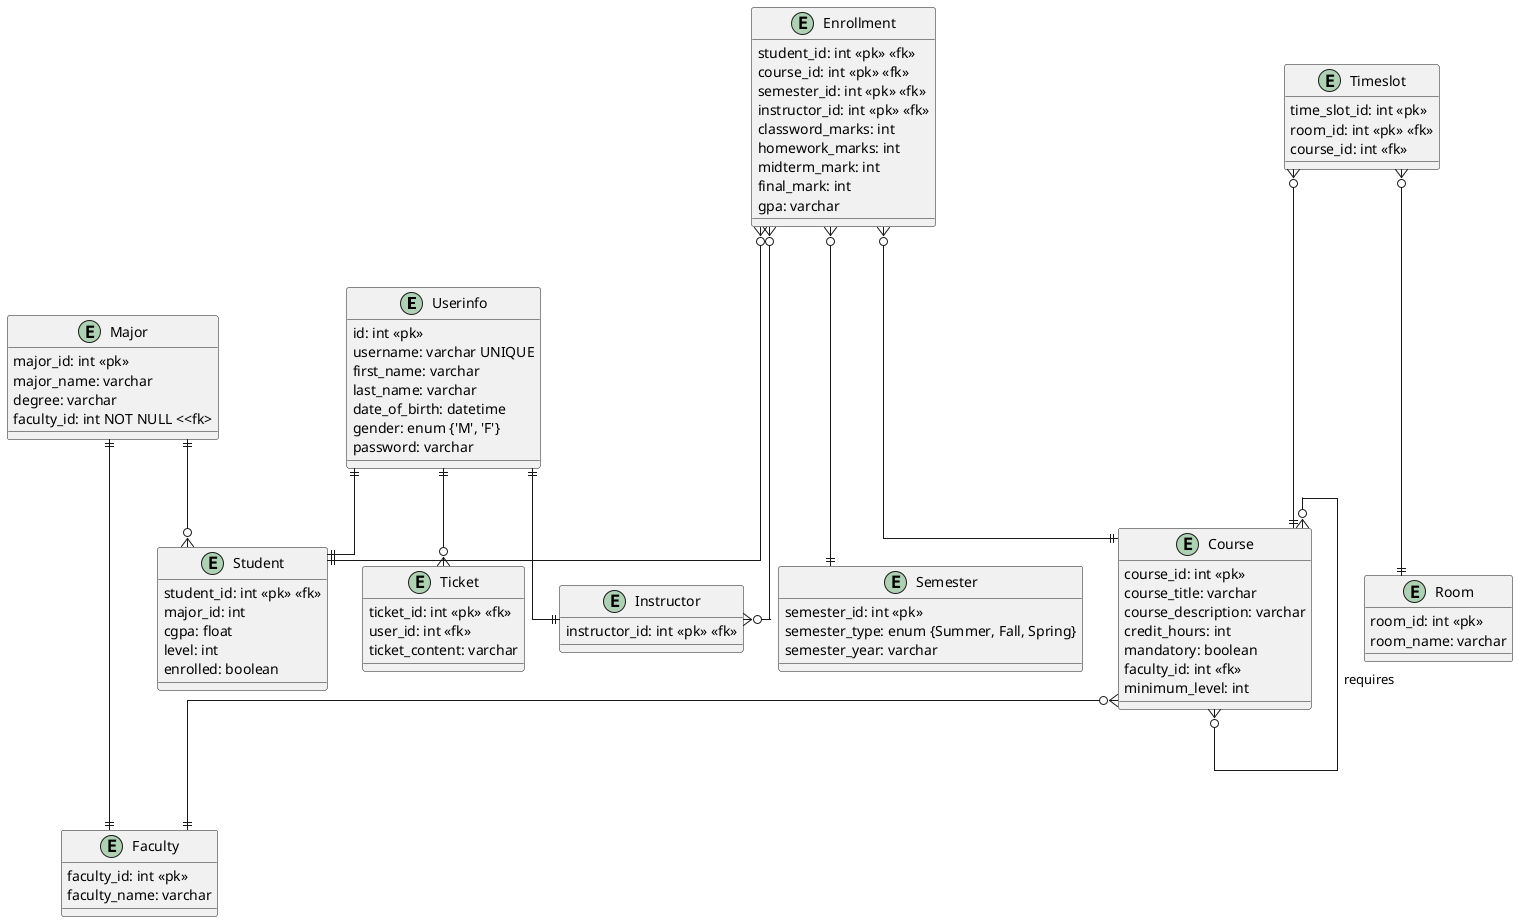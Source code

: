@startuml

skinparam linetype ortho

Entity Userinfo {
    id: int <<pk>>
    username: varchar UNIQUE
    first_name: varchar
    last_name: varchar
    date_of_birth: datetime
    gender: enum {'M', 'F'}
    password: varchar
}

Entity Student {
    student_id: int <<pk>> <<fk>>
    major_id: int
    cgpa: float
    level: int
    enrolled: boolean
}

Entity Instructor {
    instructor_id: int <<pk>> <<fk>>
}

Entity Ticket {
    ticket_id: int <<pk>> <<fk>>
    user_id: int <<fk>>
    ticket_content: varchar
}

Entity Semester {
    semester_id: int <<pk>>
    semester_type: enum {Summer, Fall, Spring}
    semester_year: varchar
}

Entity Enrollment {
    student_id: int <<pk>> <<fk>>
    course_id: int <<pk>> <<fk>>
    semester_id: int <<pk>> <<fk>>
    instructor_id: int <<pk>> <<fk>>
    classword_marks: int
    homework_marks: int
    midterm_mark: int
    final_mark: int
    gpa: varchar
}

Entity Faculty {
    faculty_id: int <<pk>>
    faculty_name: varchar
}

Entity Major {
    major_id: int <<pk>>
    major_name: varchar
    degree: varchar
    faculty_id: int NOT NULL <<fk>

}

Entity Timeslot {
    time_slot_id: int <<pk>>
    room_id: int <<pk>> <<fk>>
    course_id: int <<fk>>

}

Entity Room {
    room_id: int <<pk>>
    room_name: varchar

}

Entity Course {
    course_id: int <<pk>>
    course_title: varchar
    course_description: varchar
    credit_hours: int
    mandatory: boolean
    faculty_id: int <<fk>>
    minimum_level: int

}

Userinfo ||--|| Instructor
Userinfo ||--|| Student
Userinfo ||--o{ Ticket
Major ||--o{ Student
Major ||--|| Faculty
Enrollment }o---o{ Instructor
Enrollment }o---|| Student
Enrollment }o---|| Course
Enrollment }o---|| Semester
Course }o---|| Faculty
Timeslot }o---|| Room
Timeslot }o---|| Course

Course }o---o{ Course: requires

@enduml

